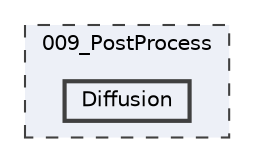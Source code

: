 digraph "009_PostProcess/Diffusion"
{
 // LATEX_PDF_SIZE
  bgcolor="transparent";
  edge [fontname=Helvetica,fontsize=10,labelfontname=Helvetica,labelfontsize=10];
  node [fontname=Helvetica,fontsize=10,shape=box,height=0.2,width=0.4];
  compound=true
  subgraph clusterdir_37372a529ef7cbfadfed8d8dad1fb405 {
    graph [ bgcolor="#edf0f7", pencolor="grey25", label="009_PostProcess", fontname=Helvetica,fontsize=10 style="filled,dashed", URL="dir_37372a529ef7cbfadfed8d8dad1fb405.html",tooltip=""]
  dir_4fc869675e0f7a5279a48c68bf561fbd [label="Diffusion", fillcolor="#edf0f7", color="grey25", style="filled,bold", URL="dir_4fc869675e0f7a5279a48c68bf561fbd.html",tooltip=""];
  }
}
